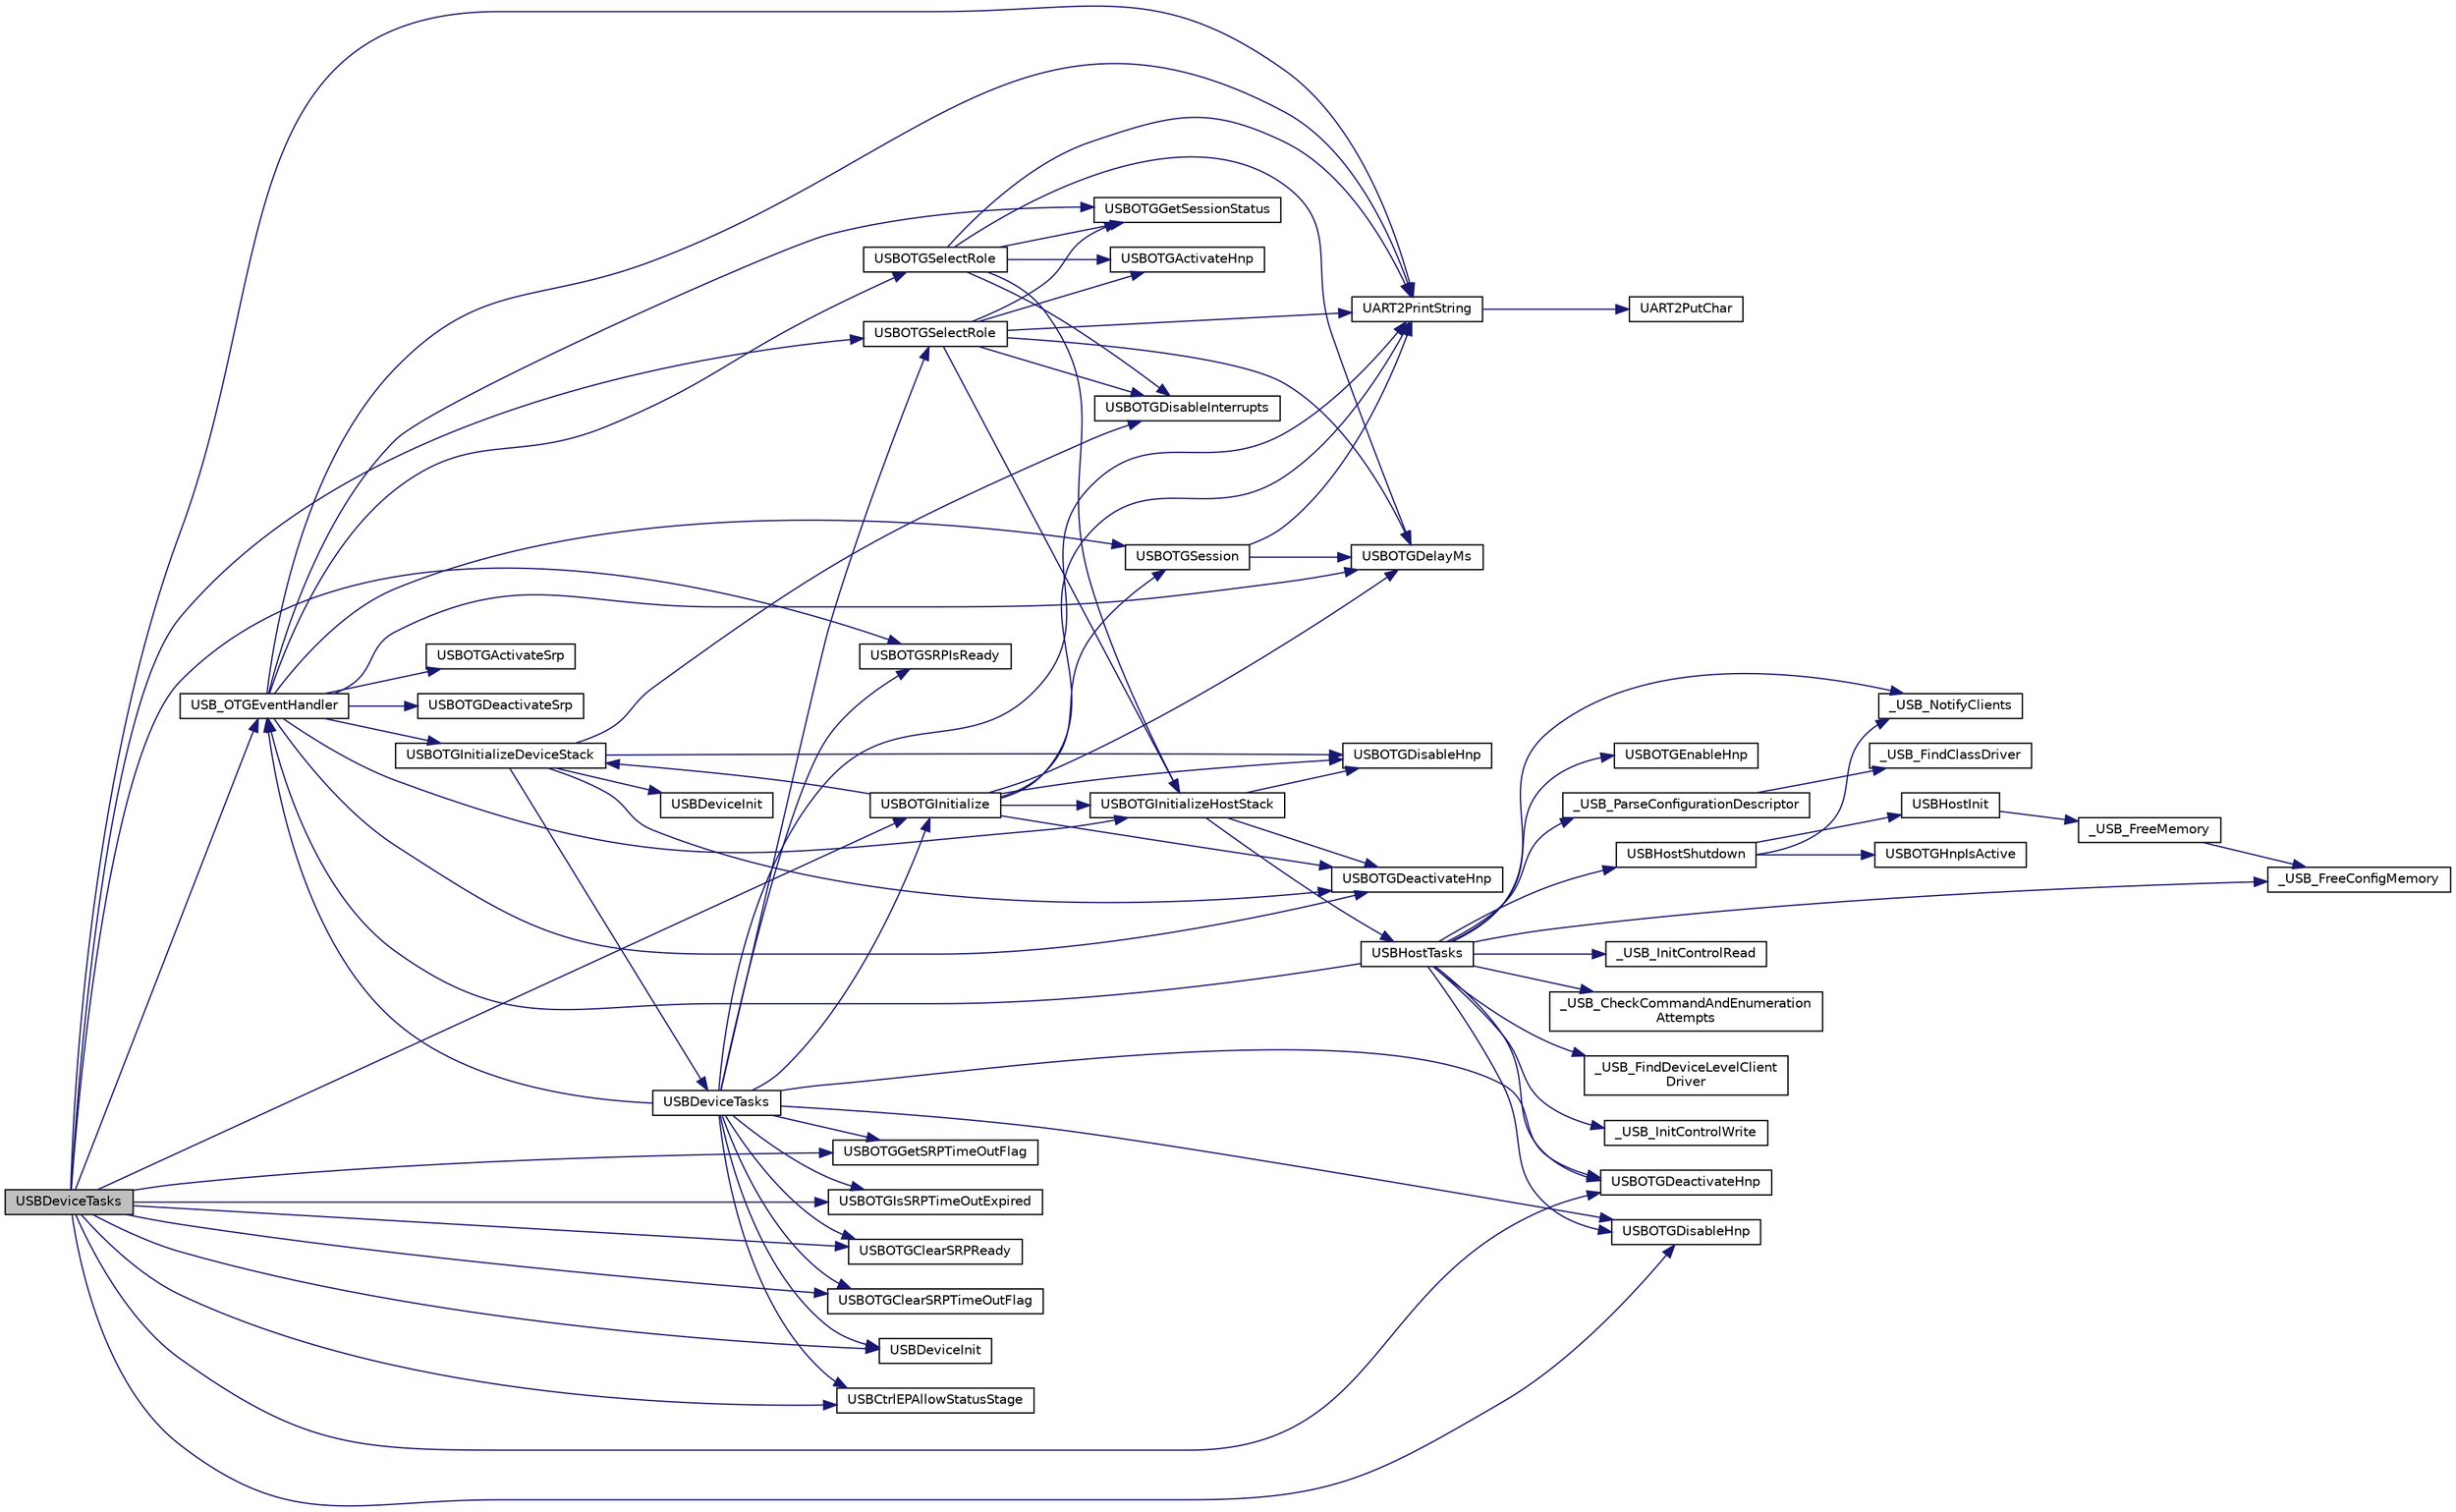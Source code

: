 digraph "USBDeviceTasks"
{
  edge [fontname="Helvetica",fontsize="10",labelfontname="Helvetica",labelfontsize="10"];
  node [fontname="Helvetica",fontsize="10",shape=record];
  rankdir="LR";
  Node1 [label="USBDeviceTasks",height=0.2,width=0.4,color="black", fillcolor="grey75", style="filled", fontcolor="black"];
  Node1 -> Node2 [color="midnightblue",fontsize="10",style="solid"];
  Node2 [label="USBOTGSRPIsReady",height=0.2,width=0.4,color="black", fillcolor="white", style="filled",URL="$usb__otg_8h.html#a074a26ffca9ba1473076efdb826d1771"];
  Node1 -> Node3 [color="midnightblue",fontsize="10",style="solid"];
  Node3 [label="USBOTGGetSRPTimeOutFlag",height=0.2,width=0.4,color="black", fillcolor="white", style="filled",URL="$usb__otg_8h.html#a78ca11f637dbda5615015004b1af7a43"];
  Node1 -> Node4 [color="midnightblue",fontsize="10",style="solid"];
  Node4 [label="USBOTGIsSRPTimeOutExpired",height=0.2,width=0.4,color="black", fillcolor="white", style="filled",URL="$usb__otg_8h.html#af06c63d6f822660c4a2a3a52c29fd257"];
  Node1 -> Node5 [color="midnightblue",fontsize="10",style="solid"];
  Node5 [label="USB_OTGEventHandler",height=0.2,width=0.4,color="black", fillcolor="white", style="filled",URL="$usb__otg_8h.html#ac5d1852c92a2364bf541966638962f42"];
  Node5 -> Node6 [color="midnightblue",fontsize="10",style="solid"];
  Node6 [label="USBOTGGetSessionStatus",height=0.2,width=0.4,color="black", fillcolor="white", style="filled",URL="$usb__otg_8c.html#a0ca126c5127f433c85dbcafa982c376d"];
  Node5 -> Node7 [color="midnightblue",fontsize="10",style="solid"];
  Node7 [label="UART2PrintString",height=0.2,width=0.4,color="black", fillcolor="white", style="filled",URL="$uart2_8c.html#a4f250e76dccb6dc8450c04efbc8e9a8f"];
  Node7 -> Node8 [color="midnightblue",fontsize="10",style="solid"];
  Node8 [label="UART2PutChar",height=0.2,width=0.4,color="black", fillcolor="white", style="filled",URL="$uart2_8c.html#a23f0e312ef33167a4c51b6b353135e89"];
  Node5 -> Node9 [color="midnightblue",fontsize="10",style="solid"];
  Node9 [label="USBOTGActivateSrp",height=0.2,width=0.4,color="black", fillcolor="white", style="filled",URL="$usb__otg_8c.html#a8378f45ca03729ac8e82ff4e08e8f7a6"];
  Node5 -> Node10 [color="midnightblue",fontsize="10",style="solid"];
  Node10 [label="USBOTGDeactivateSrp",height=0.2,width=0.4,color="black", fillcolor="white", style="filled",URL="$usb__otg_8c.html#a552731e5455dc92436f8c4924e1797f1"];
  Node5 -> Node11 [color="midnightblue",fontsize="10",style="solid"];
  Node11 [label="USBOTGSession",height=0.2,width=0.4,color="black", fillcolor="white", style="filled",URL="$usb__otg_8c.html#a52227c6960c364c50d195616c1aca26e"];
  Node11 -> Node12 [color="midnightblue",fontsize="10",style="solid"];
  Node12 [label="USBOTGDelayMs",height=0.2,width=0.4,color="black", fillcolor="white", style="filled",URL="$usb__otg_8c.html#a28592b08f3e90b70df726ba4f84964d6"];
  Node11 -> Node7 [color="midnightblue",fontsize="10",style="solid"];
  Node5 -> Node13 [color="midnightblue",fontsize="10",style="solid"];
  Node13 [label="USBOTGInitializeDeviceStack",height=0.2,width=0.4,color="black", fillcolor="white", style="filled",URL="$usb__otg_8c.html#a24df6380f3917b867cf25d53dd5216a5"];
  Node13 -> Node14 [color="midnightblue",fontsize="10",style="solid"];
  Node14 [label="USBOTGDisableInterrupts",height=0.2,width=0.4,color="black", fillcolor="white", style="filled",URL="$usb__otg_8c.html#aaf3a2521c07a6a639f32694a1012942e"];
  Node13 -> Node15 [color="midnightblue",fontsize="10",style="solid"];
  Node15 [label="USBDeviceInit",height=0.2,width=0.4,color="black", fillcolor="white", style="filled",URL="$usb__device_8h.html#a16da2c36e4eb6a018808f99f291433ca"];
  Node13 -> Node16 [color="midnightblue",fontsize="10",style="solid"];
  Node16 [label="USBDeviceTasks",height=0.2,width=0.4,color="black", fillcolor="white", style="filled",URL="$usb__device_8h.html#af35807553af66eab5b5d459fa13b274e"];
  Node16 -> Node2 [color="midnightblue",fontsize="10",style="solid"];
  Node16 -> Node3 [color="midnightblue",fontsize="10",style="solid"];
  Node16 -> Node4 [color="midnightblue",fontsize="10",style="solid"];
  Node16 -> Node5 [color="midnightblue",fontsize="10",style="solid"];
  Node16 -> Node17 [color="midnightblue",fontsize="10",style="solid"];
  Node17 [label="USBOTGDisableHnp",height=0.2,width=0.4,color="black", fillcolor="white", style="filled",URL="$usb__otg_8h.html#ad078cd43132c6251de3865b19b8de4cb"];
  Node16 -> Node18 [color="midnightblue",fontsize="10",style="solid"];
  Node18 [label="USBOTGDeactivateHnp",height=0.2,width=0.4,color="black", fillcolor="white", style="filled",URL="$usb__otg_8h.html#af436961125c7e07df2081b53e4b37001"];
  Node16 -> Node19 [color="midnightblue",fontsize="10",style="solid"];
  Node19 [label="USBOTGInitialize",height=0.2,width=0.4,color="black", fillcolor="white", style="filled",URL="$usb__otg_8h.html#a1821d7229191e748ee716d497b14e5a2"];
  Node19 -> Node20 [color="midnightblue",fontsize="10",style="solid"];
  Node20 [label="USBOTGDisableHnp",height=0.2,width=0.4,color="black", fillcolor="white", style="filled",URL="$usb__otg_8c.html#ad078cd43132c6251de3865b19b8de4cb"];
  Node19 -> Node21 [color="midnightblue",fontsize="10",style="solid"];
  Node21 [label="USBOTGDeactivateHnp",height=0.2,width=0.4,color="black", fillcolor="white", style="filled",URL="$usb__otg_8c.html#af436961125c7e07df2081b53e4b37001"];
  Node19 -> Node12 [color="midnightblue",fontsize="10",style="solid"];
  Node19 -> Node7 [color="midnightblue",fontsize="10",style="solid"];
  Node19 -> Node22 [color="midnightblue",fontsize="10",style="solid"];
  Node22 [label="USBOTGInitializeHostStack",height=0.2,width=0.4,color="black", fillcolor="white", style="filled",URL="$usb__otg_8c.html#af98c8bdc0cfbf9860490d6ae5a9d22da"];
  Node22 -> Node23 [color="midnightblue",fontsize="10",style="solid"];
  Node23 [label="USBHostTasks",height=0.2,width=0.4,color="black", fillcolor="white", style="filled",URL="$usb__host_8h.html#acc6184ed42d388b3d1a3fbc889c7cd68"];
  Node23 -> Node24 [color="midnightblue",fontsize="10",style="solid"];
  Node24 [label="_USB_NotifyClients",height=0.2,width=0.4,color="black", fillcolor="white", style="filled",URL="$usb__host_8c.html#a6e1495db6534ff31c28dd6e2c47f52cc"];
  Node23 -> Node25 [color="midnightblue",fontsize="10",style="solid"];
  Node25 [label="USBHostShutdown",height=0.2,width=0.4,color="black", fillcolor="white", style="filled",URL="$usb__host_8c.html#aeedd722bcedf46d1db1879e817a73edf"];
  Node25 -> Node26 [color="midnightblue",fontsize="10",style="solid"];
  Node26 [label="USBOTGHnpIsActive",height=0.2,width=0.4,color="black", fillcolor="white", style="filled",URL="$usb__otg_8h.html#acbb6931dba6050e954137dc7449559d4"];
  Node25 -> Node24 [color="midnightblue",fontsize="10",style="solid"];
  Node25 -> Node27 [color="midnightblue",fontsize="10",style="solid"];
  Node27 [label="USBHostInit",height=0.2,width=0.4,color="black", fillcolor="white", style="filled",URL="$usb__host_8c.html#aae432165130c2a0acc4ad926178f4f5d"];
  Node27 -> Node28 [color="midnightblue",fontsize="10",style="solid"];
  Node28 [label="_USB_FreeMemory",height=0.2,width=0.4,color="black", fillcolor="white", style="filled",URL="$usb__host_8c.html#a8c13e2fa7ede47dbb056434cb0454c46"];
  Node28 -> Node29 [color="midnightblue",fontsize="10",style="solid"];
  Node29 [label="_USB_FreeConfigMemory",height=0.2,width=0.4,color="black", fillcolor="white", style="filled",URL="$usb__host_8c.html#a3850a650ddf79c11a4d8c30da5e84117"];
  Node23 -> Node17 [color="midnightblue",fontsize="10",style="solid"];
  Node23 -> Node18 [color="midnightblue",fontsize="10",style="solid"];
  Node23 -> Node30 [color="midnightblue",fontsize="10",style="solid"];
  Node30 [label="_USB_InitControlRead",height=0.2,width=0.4,color="black", fillcolor="white", style="filled",URL="$usb__host_8c.html#af241c7058876aad3e2680b191af50a5c"];
  Node23 -> Node31 [color="midnightblue",fontsize="10",style="solid"];
  Node31 [label="_USB_CheckCommandAndEnumeration\lAttempts",height=0.2,width=0.4,color="black", fillcolor="white", style="filled",URL="$usb__host_8c.html#ac0d5dc49333c2815ae39565d3a9ccb54"];
  Node23 -> Node32 [color="midnightblue",fontsize="10",style="solid"];
  Node32 [label="_USB_FindDeviceLevelClient\lDriver",height=0.2,width=0.4,color="black", fillcolor="white", style="filled",URL="$usb__host_8c.html#aef5e4dbc35ee03da114f79a59dba2c91"];
  Node23 -> Node33 [color="midnightblue",fontsize="10",style="solid"];
  Node33 [label="_USB_InitControlWrite",height=0.2,width=0.4,color="black", fillcolor="white", style="filled",URL="$usb__host_8c.html#a058419fc74add8358df667b00c827581"];
  Node23 -> Node29 [color="midnightblue",fontsize="10",style="solid"];
  Node23 -> Node34 [color="midnightblue",fontsize="10",style="solid"];
  Node34 [label="_USB_ParseConfigurationDescriptor",height=0.2,width=0.4,color="black", fillcolor="white", style="filled",URL="$usb__host_8c.html#a0ab2f3f60f93e1022a5cd72364af7567"];
  Node34 -> Node35 [color="midnightblue",fontsize="10",style="solid"];
  Node35 [label="_USB_FindClassDriver",height=0.2,width=0.4,color="black", fillcolor="white", style="filled",URL="$usb__host_8c.html#acb4839a92388bd2feb2acbfd2a77b668"];
  Node23 -> Node36 [color="midnightblue",fontsize="10",style="solid"];
  Node36 [label="USBOTGEnableHnp",height=0.2,width=0.4,color="black", fillcolor="white", style="filled",URL="$usb__otg_8h.html#a4055c7be50b72d3312c60ccce3464782"];
  Node23 -> Node5 [color="midnightblue",fontsize="10",style="solid"];
  Node22 -> Node21 [color="midnightblue",fontsize="10",style="solid"];
  Node22 -> Node20 [color="midnightblue",fontsize="10",style="solid"];
  Node19 -> Node11 [color="midnightblue",fontsize="10",style="solid"];
  Node19 -> Node13 [color="midnightblue",fontsize="10",style="solid"];
  Node16 -> Node37 [color="midnightblue",fontsize="10",style="solid"];
  Node37 [label="USBOTGClearSRPReady",height=0.2,width=0.4,color="black", fillcolor="white", style="filled",URL="$usb__otg_8h.html#a0e4aa57c5361e842d6ff6892aab573b6"];
  Node16 -> Node38 [color="midnightblue",fontsize="10",style="solid"];
  Node38 [label="USBOTGClearSRPTimeOutFlag",height=0.2,width=0.4,color="black", fillcolor="white", style="filled",URL="$usb__otg_8h.html#ad4bbe76141dea5928c75ce40938717e1"];
  Node16 -> Node7 [color="midnightblue",fontsize="10",style="solid"];
  Node16 -> Node39 [color="midnightblue",fontsize="10",style="solid"];
  Node39 [label="USBDeviceInit",height=0.2,width=0.4,color="black", fillcolor="white", style="filled",URL="$usb__device_8c.html#a16da2c36e4eb6a018808f99f291433ca"];
  Node16 -> Node40 [color="midnightblue",fontsize="10",style="solid"];
  Node40 [label="USBOTGSelectRole",height=0.2,width=0.4,color="black", fillcolor="white", style="filled",URL="$usb__otg_8h.html#a6b7e526fa731f878145d8a05ac1afc02"];
  Node40 -> Node6 [color="midnightblue",fontsize="10",style="solid"];
  Node40 -> Node7 [color="midnightblue",fontsize="10",style="solid"];
  Node40 -> Node14 [color="midnightblue",fontsize="10",style="solid"];
  Node40 -> Node41 [color="midnightblue",fontsize="10",style="solid"];
  Node41 [label="USBOTGActivateHnp",height=0.2,width=0.4,color="black", fillcolor="white", style="filled",URL="$usb__otg_8c.html#aeaa9e4122e4d45a3f62595101bd1416b"];
  Node40 -> Node12 [color="midnightblue",fontsize="10",style="solid"];
  Node40 -> Node22 [color="midnightblue",fontsize="10",style="solid"];
  Node16 -> Node42 [color="midnightblue",fontsize="10",style="solid"];
  Node42 [label="USBCtrlEPAllowStatusStage",height=0.2,width=0.4,color="black", fillcolor="white", style="filled",URL="$usb__device_8c.html#a8ab63309832bab687cce92eb7a9ea8b2"];
  Node13 -> Node21 [color="midnightblue",fontsize="10",style="solid"];
  Node13 -> Node20 [color="midnightblue",fontsize="10",style="solid"];
  Node5 -> Node22 [color="midnightblue",fontsize="10",style="solid"];
  Node5 -> Node43 [color="midnightblue",fontsize="10",style="solid"];
  Node43 [label="USBOTGSelectRole",height=0.2,width=0.4,color="black", fillcolor="white", style="filled",URL="$usb__otg_8c.html#a6b7e526fa731f878145d8a05ac1afc02"];
  Node43 -> Node6 [color="midnightblue",fontsize="10",style="solid"];
  Node43 -> Node7 [color="midnightblue",fontsize="10",style="solid"];
  Node43 -> Node14 [color="midnightblue",fontsize="10",style="solid"];
  Node43 -> Node41 [color="midnightblue",fontsize="10",style="solid"];
  Node43 -> Node12 [color="midnightblue",fontsize="10",style="solid"];
  Node43 -> Node22 [color="midnightblue",fontsize="10",style="solid"];
  Node5 -> Node12 [color="midnightblue",fontsize="10",style="solid"];
  Node5 -> Node21 [color="midnightblue",fontsize="10",style="solid"];
  Node1 -> Node17 [color="midnightblue",fontsize="10",style="solid"];
  Node1 -> Node18 [color="midnightblue",fontsize="10",style="solid"];
  Node1 -> Node19 [color="midnightblue",fontsize="10",style="solid"];
  Node1 -> Node37 [color="midnightblue",fontsize="10",style="solid"];
  Node1 -> Node38 [color="midnightblue",fontsize="10",style="solid"];
  Node1 -> Node7 [color="midnightblue",fontsize="10",style="solid"];
  Node1 -> Node39 [color="midnightblue",fontsize="10",style="solid"];
  Node1 -> Node40 [color="midnightblue",fontsize="10",style="solid"];
  Node1 -> Node42 [color="midnightblue",fontsize="10",style="solid"];
}
